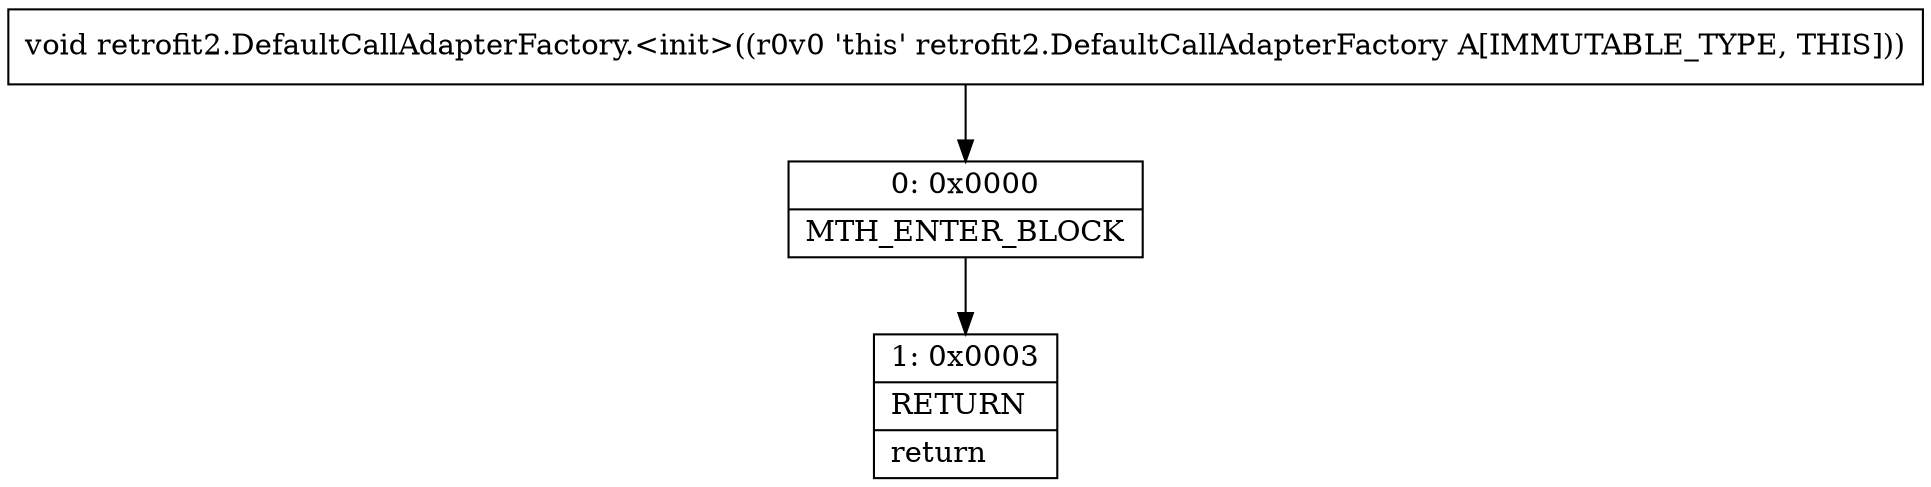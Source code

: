 digraph "CFG forretrofit2.DefaultCallAdapterFactory.\<init\>()V" {
Node_0 [shape=record,label="{0\:\ 0x0000|MTH_ENTER_BLOCK\l}"];
Node_1 [shape=record,label="{1\:\ 0x0003|RETURN\l|return\l}"];
MethodNode[shape=record,label="{void retrofit2.DefaultCallAdapterFactory.\<init\>((r0v0 'this' retrofit2.DefaultCallAdapterFactory A[IMMUTABLE_TYPE, THIS])) }"];
MethodNode -> Node_0;
Node_0 -> Node_1;
}

